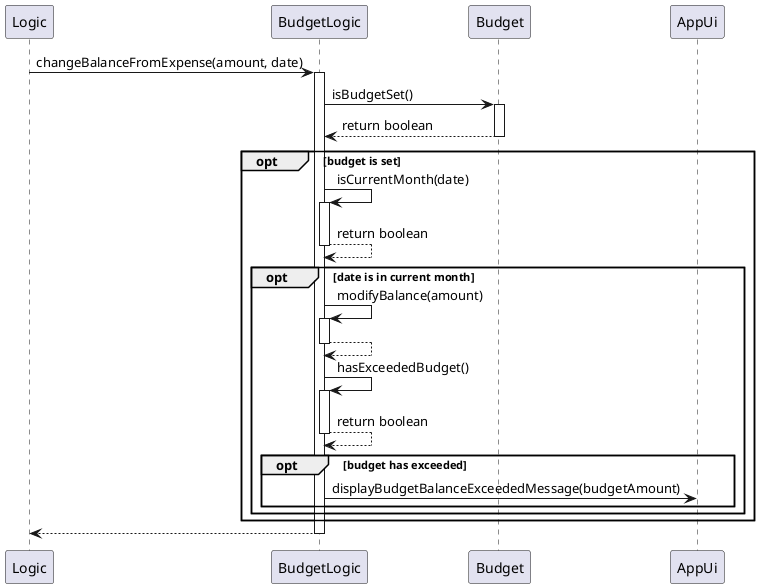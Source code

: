 @startuml
participant Logic
participant BudgetLogic
participant Budget
participant AppUi


Logic -> BudgetLogic: changeBalanceFromExpense(amount, date)
activate BudgetLogic

BudgetLogic -> Budget: isBudgetSet()
activate Budget
Budget --> BudgetLogic: return boolean
deactivate Budget

opt budget is set
    BudgetLogic -> BudgetLogic: isCurrentMonth(date)
    activate BudgetLogic
    BudgetLogic --> BudgetLogic: return boolean
    deactivate BudgetLogic

    opt date is in current month
        BudgetLogic -> BudgetLogic: modifyBalance(amount)
        activate BudgetLogic
        BudgetLogic --> BudgetLogic
        deactivate BudgetLogic

        BudgetLogic -> BudgetLogic: hasExceededBudget()
        activate BudgetLogic
        BudgetLogic --> BudgetLogic: return boolean
        deactivate BudgetLogic

        opt budget has exceeded
            BudgetLogic -> AppUi: displayBudgetBalanceExceededMessage(budgetAmount)
        end
    end
end

BudgetLogic --> Logic
deactivate BudgetLogic
@enduml